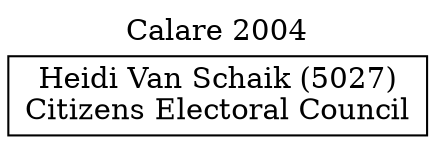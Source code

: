 // House preference flow
digraph "Heidi Van Schaik (5027)_Calare_2004" {
	graph [label="Calare 2004" labelloc=t mclimit=10]
	node [shape=box]
	"Heidi Van Schaik (5027)" [label="Heidi Van Schaik (5027)
Citizens Electoral Council"]
}
